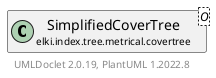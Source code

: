 @startuml
    remove .*\.(Instance|Par|Parameterizer|Factory)$
    set namespaceSeparator none
    hide empty fields
    hide empty methods

    class "<size:14>SimplifiedCoverTree.Factory\n<size:10>elki.index.tree.metrical.covertree" as elki.index.tree.metrical.covertree.SimplifiedCoverTree.Factory<O> [[SimplifiedCoverTree.Factory.html]] {
        +Factory(Distance<? super O>, double, int)
        +instantiate(Relation<O>): SimplifiedCoverTree<O>
    }

    abstract class "<size:14>AbstractCoverTree.Factory\n<size:10>elki.index.tree.metrical.covertree" as elki.index.tree.metrical.covertree.AbstractCoverTree.Factory<O> [[AbstractCoverTree.Factory.html]]
    class "<size:14>SimplifiedCoverTree\n<size:10>elki.index.tree.metrical.covertree" as elki.index.tree.metrical.covertree.SimplifiedCoverTree<O> [[SimplifiedCoverTree.html]]
    class "<size:14>SimplifiedCoverTree.Factory.Par\n<size:10>elki.index.tree.metrical.covertree" as elki.index.tree.metrical.covertree.SimplifiedCoverTree.Factory.Par<O> [[SimplifiedCoverTree.Factory.Par.html]]

    elki.index.tree.metrical.covertree.AbstractCoverTree.Factory <|-- elki.index.tree.metrical.covertree.SimplifiedCoverTree.Factory
    elki.index.tree.metrical.covertree.SimplifiedCoverTree +-- elki.index.tree.metrical.covertree.SimplifiedCoverTree.Factory
    elki.index.tree.metrical.covertree.SimplifiedCoverTree.Factory +-- elki.index.tree.metrical.covertree.SimplifiedCoverTree.Factory.Par

    center footer UMLDoclet 2.0.19, PlantUML 1.2022.8
@enduml
